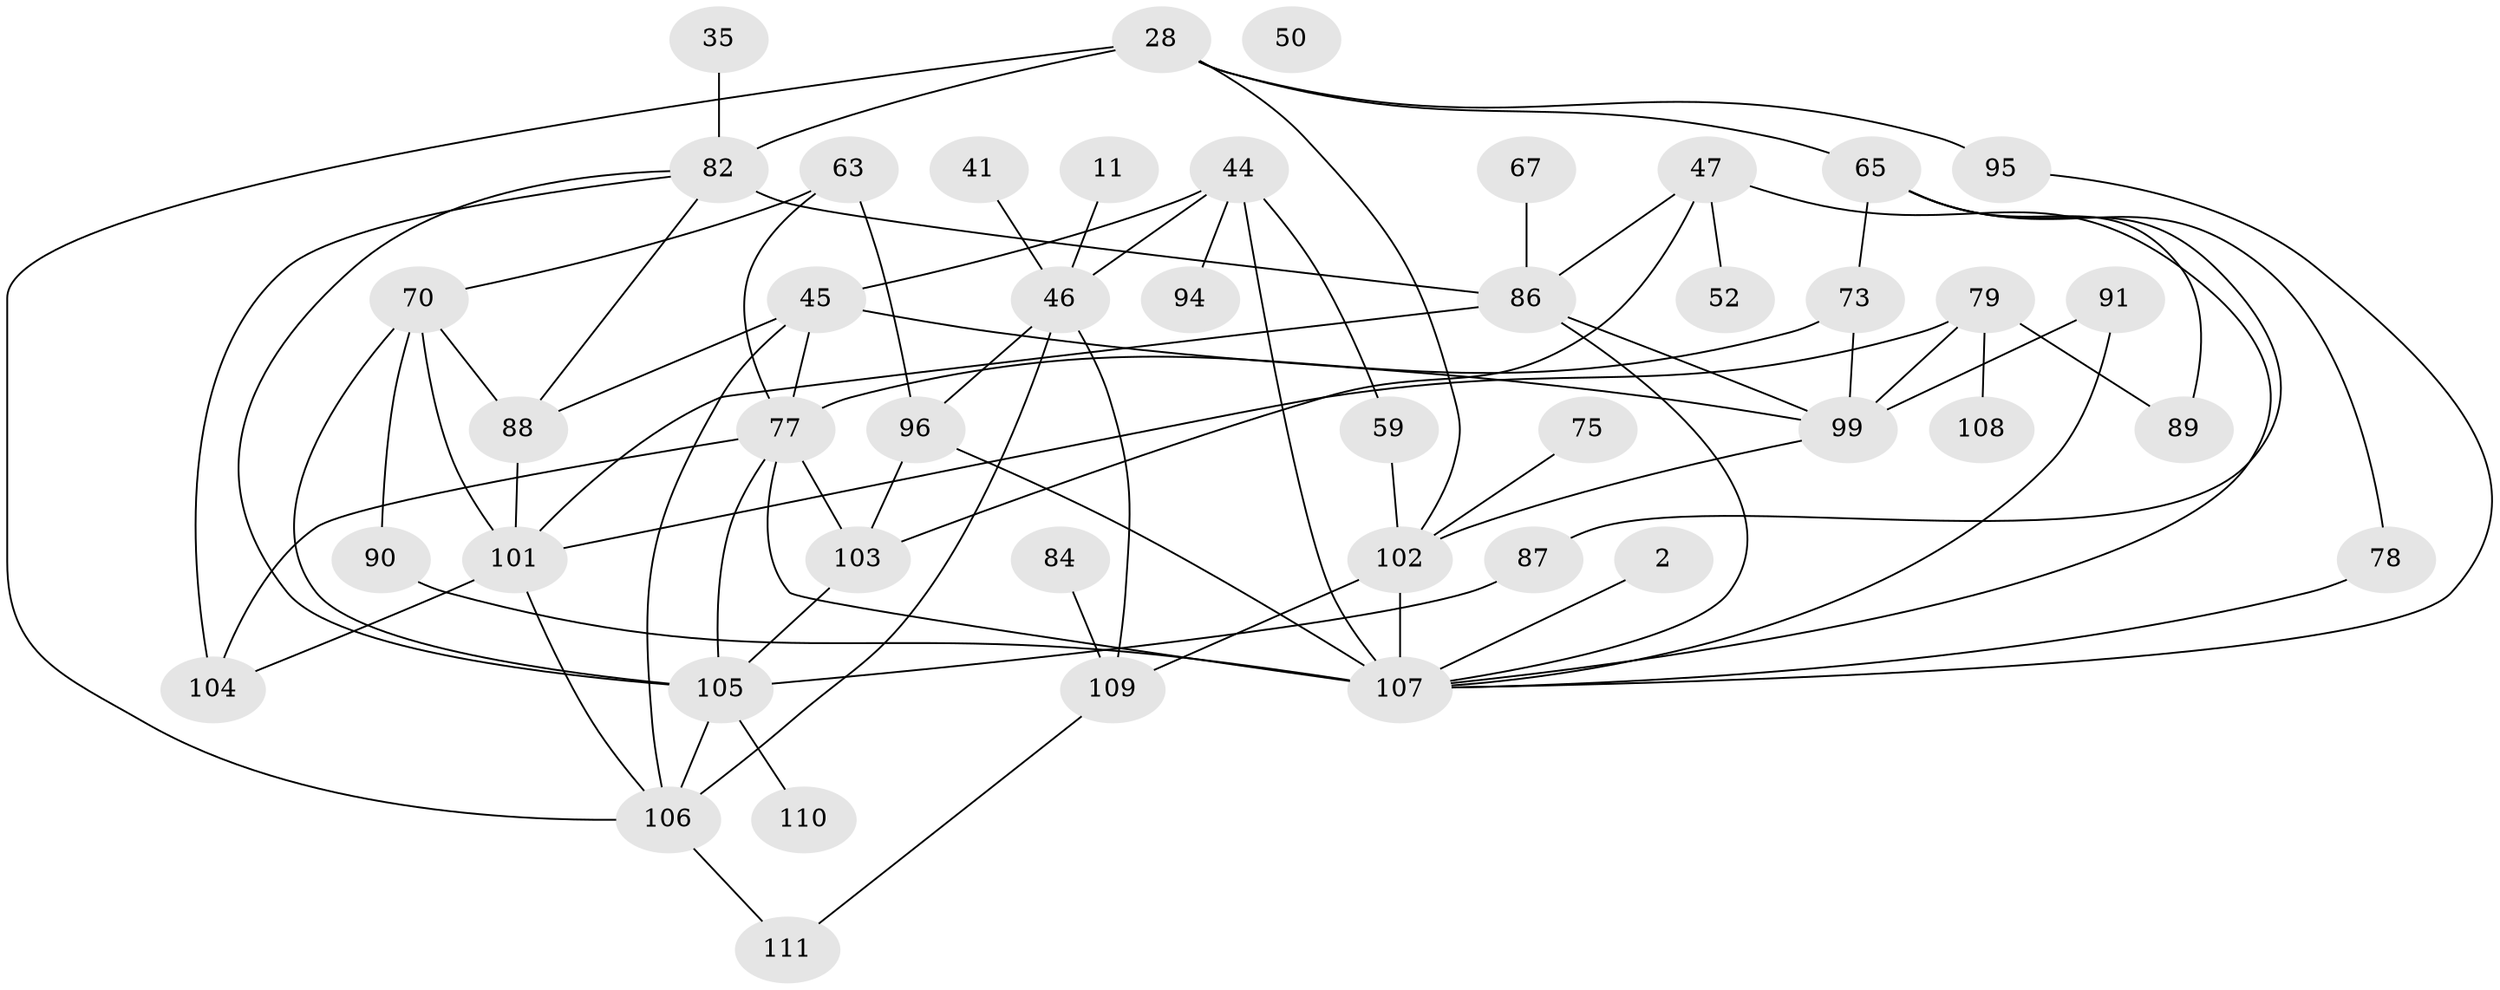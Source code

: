 // original degree distribution, {3: 0.2072072072072072, 1: 0.15315315315315314, 2: 0.3063063063063063, 4: 0.13513513513513514, 6: 0.06306306306306306, 5: 0.11711711711711711, 7: 0.009009009009009009, 0: 0.009009009009009009}
// Generated by graph-tools (version 1.1) at 2025/43/03/04/25 21:43:06]
// undirected, 44 vertices, 76 edges
graph export_dot {
graph [start="1"]
  node [color=gray90,style=filled];
  2;
  11;
  28 [super="+25"];
  35;
  41;
  44;
  45;
  46 [super="+43"];
  47;
  50;
  52;
  59;
  63 [super="+62"];
  65 [super="+23"];
  67;
  70;
  73;
  75 [super="+34"];
  77 [super="+1+12+30+69+61"];
  78;
  79;
  82 [super="+39"];
  84;
  86 [super="+22+85"];
  87;
  88 [super="+81"];
  89;
  90 [super="+4+6"];
  91 [super="+38"];
  94;
  95;
  96 [super="+20+57+92"];
  99 [super="+49"];
  101 [super="+83+58"];
  102 [super="+15+24+48+14"];
  103 [super="+42+80"];
  104 [super="+16+27+93"];
  105 [super="+19+60"];
  106 [super="+56"];
  107 [super="+33+100+97+98"];
  108;
  109 [super="+74"];
  110;
  111;
  2 -- 107;
  11 -- 46;
  28 -- 82 [weight=3];
  28 -- 95 [weight=2];
  28 -- 106;
  28 -- 65;
  28 -- 102;
  35 -- 82;
  41 -- 46;
  44 -- 45;
  44 -- 46 [weight=2];
  44 -- 59;
  44 -- 94;
  44 -- 107 [weight=2];
  45 -- 99;
  45 -- 88;
  45 -- 106;
  45 -- 77;
  46 -- 106 [weight=2];
  46 -- 96;
  46 -- 109;
  47 -- 52;
  47 -- 86;
  47 -- 103;
  47 -- 107;
  59 -- 102;
  63 -- 96;
  63 -- 70;
  63 -- 77;
  65 -- 89;
  65 -- 87;
  65 -- 73;
  65 -- 78;
  67 -- 86;
  70 -- 88 [weight=2];
  70 -- 90;
  70 -- 105;
  70 -- 101;
  73 -- 99;
  73 -- 77 [weight=3];
  75 -- 102;
  77 -- 105;
  77 -- 107 [weight=2];
  77 -- 103;
  77 -- 104;
  78 -- 107;
  79 -- 89;
  79 -- 108;
  79 -- 99;
  79 -- 101;
  82 -- 88;
  82 -- 104;
  82 -- 86 [weight=2];
  82 -- 105;
  84 -- 109;
  86 -- 99 [weight=2];
  86 -- 107 [weight=3];
  86 -- 101;
  87 -- 105;
  88 -- 101;
  90 -- 107;
  91 -- 107;
  91 -- 99;
  95 -- 107;
  96 -- 107 [weight=3];
  96 -- 103 [weight=2];
  99 -- 102 [weight=2];
  101 -- 104;
  101 -- 106 [weight=2];
  102 -- 109;
  102 -- 107;
  103 -- 105 [weight=2];
  105 -- 106 [weight=2];
  105 -- 110;
  106 -- 111;
  109 -- 111;
}
